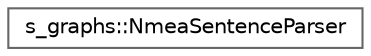 digraph "Graphical Class Hierarchy"
{
 // LATEX_PDF_SIZE
  bgcolor="transparent";
  edge [fontname=Helvetica,fontsize=10,labelfontname=Helvetica,labelfontsize=10];
  node [fontname=Helvetica,fontsize=10,shape=box,height=0.2,width=0.4];
  rankdir="LR";
  Node0 [label="s_graphs::NmeaSentenceParser",height=0.2,width=0.4,color="grey40", fillcolor="white", style="filled",URL="$classs__graphs_1_1NmeaSentenceParser.html",tooltip=" "];
}
